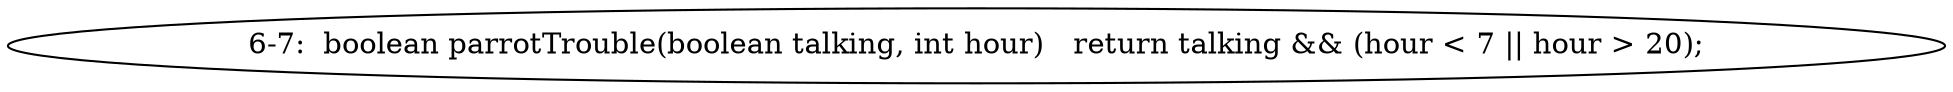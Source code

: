 digraph result_test { 
// graph-vertices
  a1  [label="6-7:  boolean parrotTrouble(boolean talking, int hour)	return talking && (hour < 7 || hour > 20);"]; 
// graph-edges
}